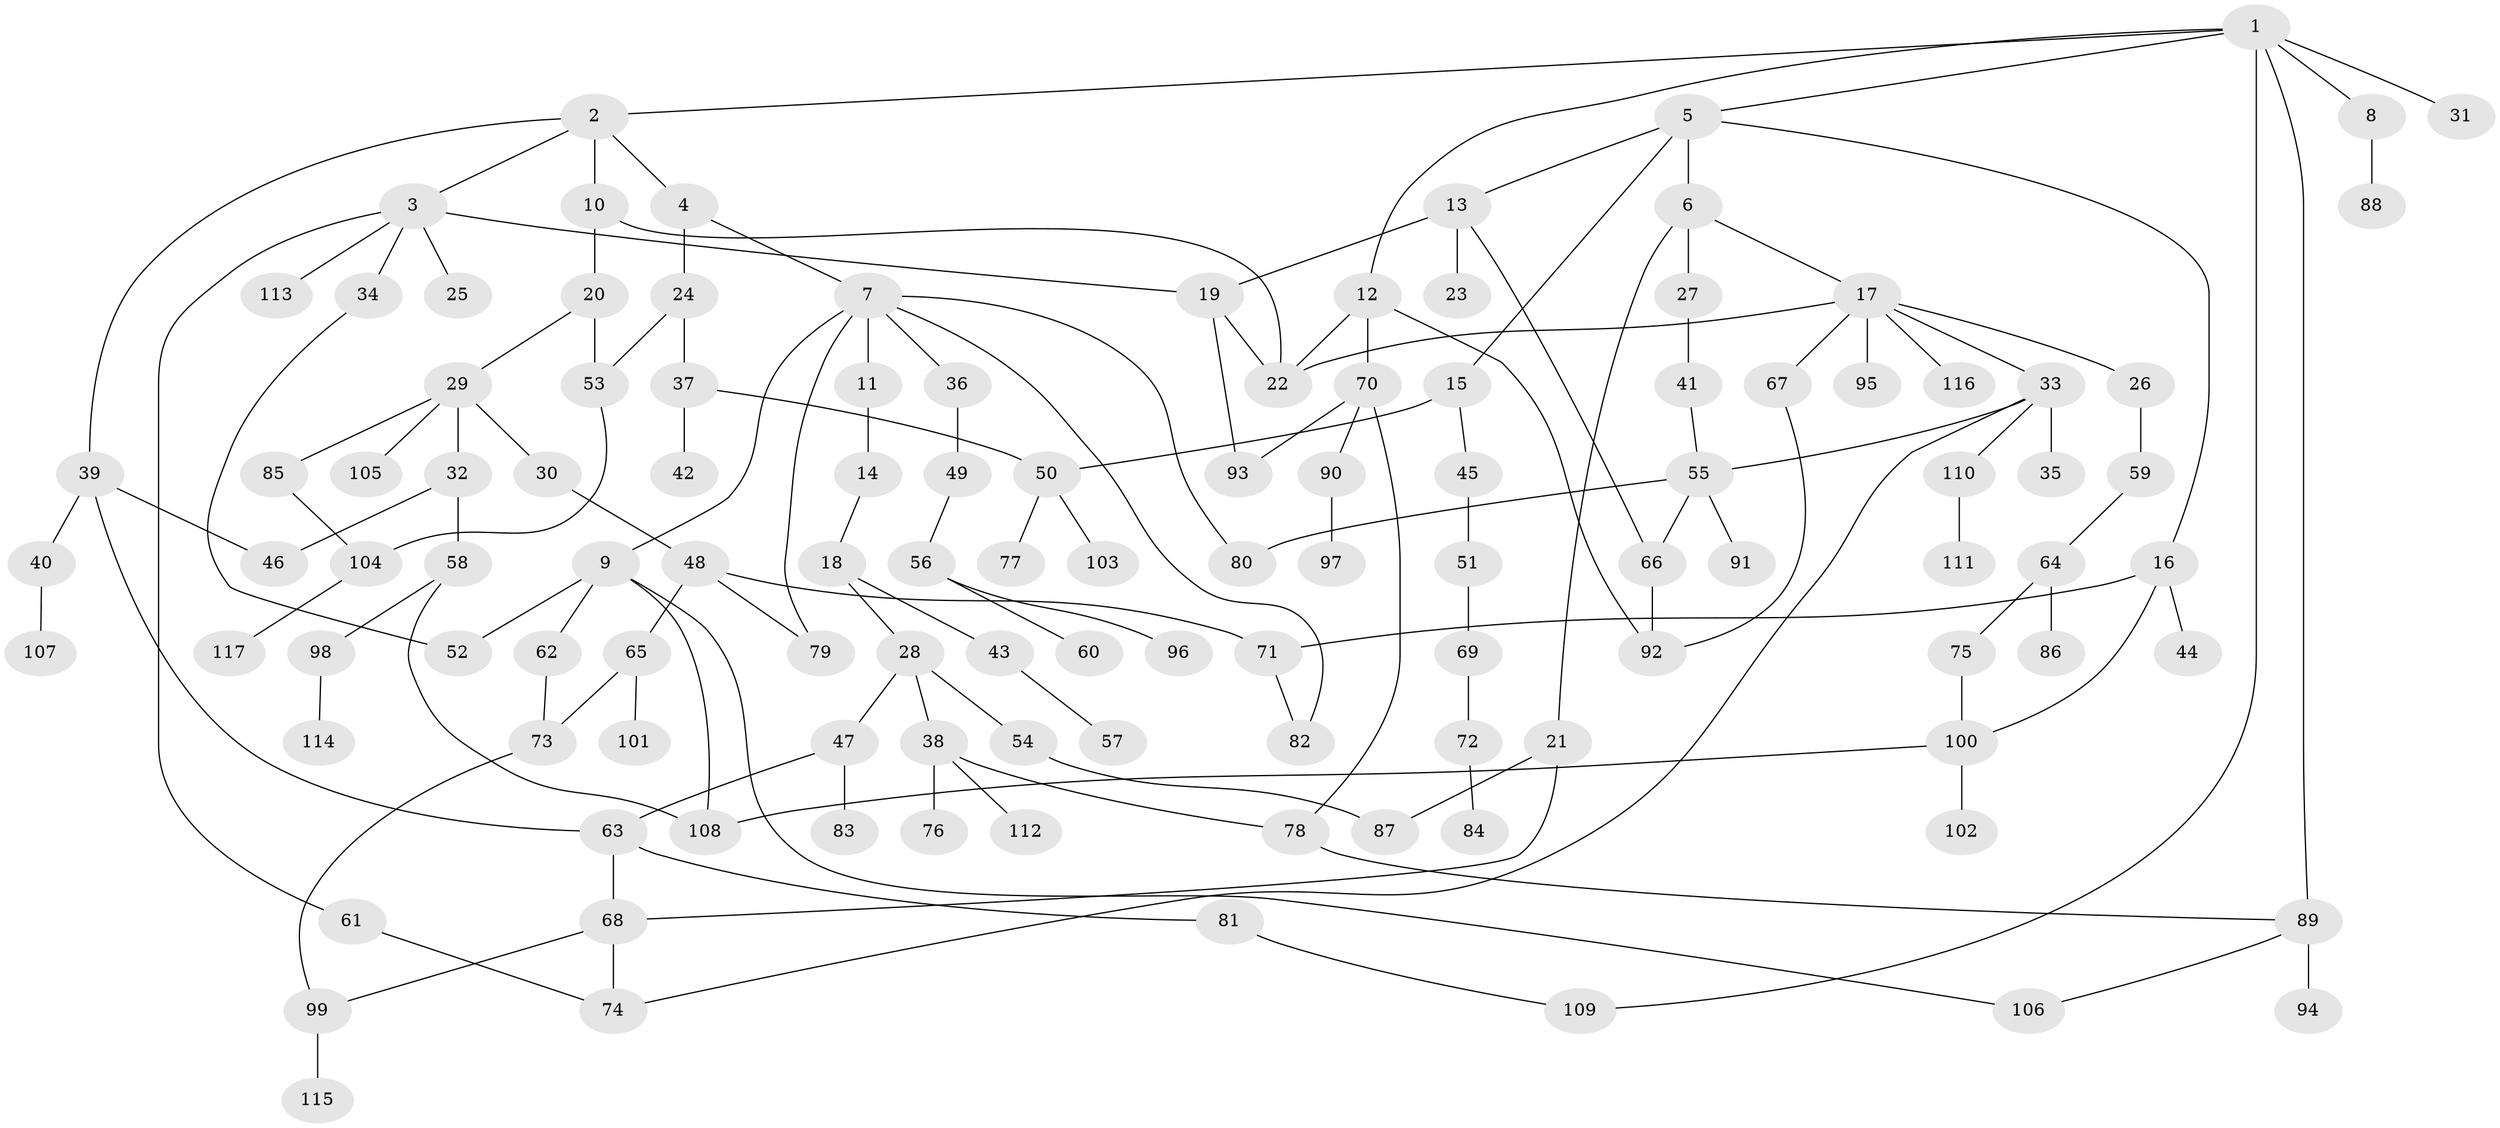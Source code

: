 // coarse degree distribution, {9: 0.01282051282051282, 6: 0.05128205128205128, 5: 0.10256410256410256, 7: 0.02564102564102564, 4: 0.08974358974358974, 1: 0.2948717948717949, 2: 0.24358974358974358, 3: 0.1794871794871795}
// Generated by graph-tools (version 1.1) at 2025/51/02/27/25 19:51:40]
// undirected, 117 vertices, 148 edges
graph export_dot {
graph [start="1"]
  node [color=gray90,style=filled];
  1;
  2;
  3;
  4;
  5;
  6;
  7;
  8;
  9;
  10;
  11;
  12;
  13;
  14;
  15;
  16;
  17;
  18;
  19;
  20;
  21;
  22;
  23;
  24;
  25;
  26;
  27;
  28;
  29;
  30;
  31;
  32;
  33;
  34;
  35;
  36;
  37;
  38;
  39;
  40;
  41;
  42;
  43;
  44;
  45;
  46;
  47;
  48;
  49;
  50;
  51;
  52;
  53;
  54;
  55;
  56;
  57;
  58;
  59;
  60;
  61;
  62;
  63;
  64;
  65;
  66;
  67;
  68;
  69;
  70;
  71;
  72;
  73;
  74;
  75;
  76;
  77;
  78;
  79;
  80;
  81;
  82;
  83;
  84;
  85;
  86;
  87;
  88;
  89;
  90;
  91;
  92;
  93;
  94;
  95;
  96;
  97;
  98;
  99;
  100;
  101;
  102;
  103;
  104;
  105;
  106;
  107;
  108;
  109;
  110;
  111;
  112;
  113;
  114;
  115;
  116;
  117;
  1 -- 2;
  1 -- 5;
  1 -- 8;
  1 -- 12;
  1 -- 31;
  1 -- 89;
  1 -- 109;
  2 -- 3;
  2 -- 4;
  2 -- 10;
  2 -- 39;
  3 -- 25;
  3 -- 34;
  3 -- 61;
  3 -- 113;
  3 -- 19;
  4 -- 7;
  4 -- 24;
  5 -- 6;
  5 -- 13;
  5 -- 15;
  5 -- 16;
  6 -- 17;
  6 -- 21;
  6 -- 27;
  7 -- 9;
  7 -- 11;
  7 -- 36;
  7 -- 82;
  7 -- 80;
  7 -- 79;
  8 -- 88;
  9 -- 52;
  9 -- 62;
  9 -- 108;
  9 -- 106;
  10 -- 20;
  10 -- 22;
  11 -- 14;
  12 -- 70;
  12 -- 92;
  12 -- 22;
  13 -- 19;
  13 -- 23;
  13 -- 66;
  14 -- 18;
  15 -- 45;
  15 -- 50;
  16 -- 44;
  16 -- 100;
  16 -- 71;
  17 -- 22;
  17 -- 26;
  17 -- 33;
  17 -- 67;
  17 -- 95;
  17 -- 116;
  18 -- 28;
  18 -- 43;
  19 -- 93;
  19 -- 22;
  20 -- 29;
  20 -- 53;
  21 -- 87;
  21 -- 68;
  24 -- 37;
  24 -- 53;
  26 -- 59;
  27 -- 41;
  28 -- 38;
  28 -- 47;
  28 -- 54;
  29 -- 30;
  29 -- 32;
  29 -- 85;
  29 -- 105;
  30 -- 48;
  32 -- 58;
  32 -- 46;
  33 -- 35;
  33 -- 55;
  33 -- 74;
  33 -- 110;
  34 -- 52;
  36 -- 49;
  37 -- 42;
  37 -- 50;
  38 -- 76;
  38 -- 78;
  38 -- 112;
  39 -- 40;
  39 -- 46;
  39 -- 63;
  40 -- 107;
  41 -- 55;
  43 -- 57;
  45 -- 51;
  47 -- 63;
  47 -- 83;
  48 -- 65;
  48 -- 71;
  48 -- 79;
  49 -- 56;
  50 -- 77;
  50 -- 103;
  51 -- 69;
  53 -- 104;
  54 -- 87;
  55 -- 66;
  55 -- 80;
  55 -- 91;
  56 -- 60;
  56 -- 96;
  58 -- 98;
  58 -- 108;
  59 -- 64;
  61 -- 74;
  62 -- 73;
  63 -- 68;
  63 -- 81;
  64 -- 75;
  64 -- 86;
  65 -- 73;
  65 -- 101;
  66 -- 92;
  67 -- 92;
  68 -- 99;
  68 -- 74;
  69 -- 72;
  70 -- 90;
  70 -- 93;
  70 -- 78;
  71 -- 82;
  72 -- 84;
  73 -- 99;
  75 -- 100;
  78 -- 89;
  81 -- 109;
  85 -- 104;
  89 -- 94;
  89 -- 106;
  90 -- 97;
  98 -- 114;
  99 -- 115;
  100 -- 102;
  100 -- 108;
  104 -- 117;
  110 -- 111;
}
